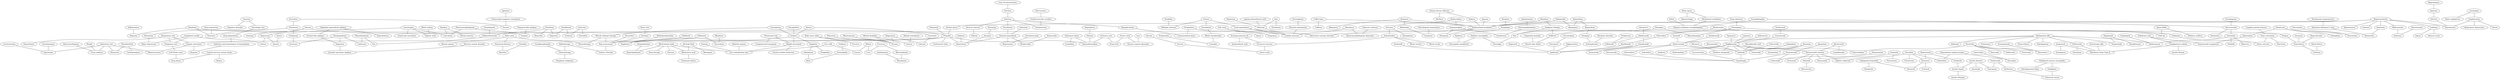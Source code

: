 strict graph layer1 {
	graph [name=layer1];
	node [label="\N"];
	81	[label=Inflammation,
		level=1,
		src_id=178993,
		weight=0.0007692596857181851];
	111	[label=Migraine,
		level=2,
		src_id=180996,
		weight=0.0004977216535274074];
	81 -- 111	[level=1,
		weight=138.79];
	15	[label=Investigation,
		level=2,
		src_id=179385,
		weight=0.0006633937481634607];
	106	[label="Physical examination",
		level=1,
		src_id=183464,
		weight=0.0007161707666657242];
	15 -- 106	[level=2,
		weight=55.49];
	43	[label=Morphine,
		level=2,
		src_id=286,
		weight=0.0006072009929645246];
	97	[label="Analgesic therapy",
		level=1,
		src_id=170274,
		weight=0.0008028809601891186];
	43 -- 97	[level=1,
		weight=138.79];
	144	[label="Endotracheal intubation",
		level=1,
		src_id=175952,
		weight=0.0010128806153906697];
	43 -- 144	[level=1,
		weight=231.54];
	245	[label=Glycine,
		level=2,
		src_id=137,
		weight=0.0004608638159609308];
	786	[label=Taurine,
		src_id=1860,
		weight=0.00020605746964187416];
	245 -- 786	[level=2,
		weight=107.88];
	783	[label=Lamivudine,
		level=2,
		src_id=695,
		weight=0.0004499483386807947];
	1127	[label=Stavudine,
		src_id=636,
		weight=0.000273955878933938];
	783 -- 1127	[level=2,
		weight=167.5];
	3230	[label="Evening primrose oil",
		src_id=9213,
		weight=0.0002313898472974006];
	109	[label="Acetylsalicylic acid",
		level=2,
		src_id=931,
		weight=0.0005543455074504117];
	3230 -- 109	[level=2,
		weight=115.64];
	4796	[label="Excessive exercise",
		src_id=176247,
		weight=0.00017008852659578086];
	3230 -- 4796	[level=2,
		weight=379.0];
	242	[label="Completed suicide",
		level=2,
		src_id=174010,
		weight=0.0004416000046459869];
	2457	[label="Pregnancy test",
		src_id=184020,
		weight=0.0003314161063469755];
	242 -- 2457	[level=1,
		weight=143.71];
	80	[label=Lithium,
		level=2,
		src_id=1316,
		weight=0.0005186561225252553];
	242 -- 80	[level=1,
		weight=132.45];
	304	[label="Major depression",
		level=2,
		src_id=180375,
		weight=0.00046653563113462017];
	242 -- 304	[level=1,
		weight=250.75];
	666	[label="Insulin Detemir",
		level=1,
		src_id=1281,
		weight=0.0007328184297236786];
	740	[label=Exenatide,
		level=2,
		src_id=1259,
		weight=0.0006624641365526804];
	666 -- 740	[level=2,
		weight=385.23];
	871	[label="Insulin Aspart",
		src_id=1280,
		weight=0.0003730864543005049];
	666 -- 871	[level=1,
		weight=500.5];
	591	[label=Tiotropium,
		level=1,
		src_id=1352,
		weight=0.0008634697952427359];
	666 -- 591	[level=1,
		weight=429.14];
	1680	[label=Fructose,
		src_id=3934,
		weight=0.00023420993569201398];
	508	[label=Metronidazole,
		src_id=902,
		weight=0.00042841408834438157];
	1680 -- 508	[level=2,
		weight=138.79];
	989	[label=Corn,
		src_id=8641,
		weight=0.0003139971286911414];
	1680 -- 989	[level=2,
		weight=180.07];
	220	[label="Folic Acid",
		src_id=150,
		weight=0.00035701437243077454];
	34	[label=Pregnancy,
		level=1,
		src_id=184014,
		weight=0.0007315656085678425];
	220 -- 34	[level=1,
		weight=152.04];
	279	[label="Lumbar puncture",
		level=1,
		src_id=180161,
		weight=0.0007393338383226371];
	220 -- 279	[level=1,
		weight=91.82];
	640	[label=Ivabradine,
		level=2,
		src_id=8028,
		weight=0.0006195518269108849];
	689	[label=Caspofungin,
		level=1,
		src_id=507,
		weight=0.0008793276447376148];
	640 -- 689	[level=2,
		weight=286.43];
	90	[label=Ketamine,
		level=2,
		src_id=1205,
		weight=0.000541669949715496];
	303	[label=Rifampicin,
		level=2,
		src_id=1030,
		weight=0.0004366163787532482];
	90 -- 303	[level=2,
		weight=100.9];
	90 -- 144	[level=2,
		weight=167.5];
	62	[label=Midazolam,
		level=2,
		src_id=669,
		weight=0.0005555412485452664];
	90 -- 62	[level=2,
		weight=96.14];
	68	[label=Nausea,
		level=1,
		src_id=181546,
		weight=0.0009960979336730263];
	160	[label=Propofol,
		level=1,
		src_id=804,
		weight=0.0008170600758948898];
	68 -- 160	[level=1,
		weight=200.8];
	41	[label=Vomiting,
		level=1,
		src_id=188709,
		weight=0.0009932254743648535];
	68 -- 41	[level=1,
		weight=132.62];
	92	[label=Dizziness,
		level=1,
		src_id=175317,
		weight=0.0008378243477145591];
	68 -- 92	[level=1,
		weight=132.97];
	182	[label=Thiopental,
		level=2,
		src_id=586,
		weight=0.00043492038333400754];
	182 -- 160	[level=2,
		weight=102.48];
	209	[label="Laboratory test",
		level=2,
		src_id=179654,
		weight=0.0005217621393613566];
	42	[label=Topiramate,
		level=2,
		src_id=264,
		weight=0.000565417588978987];
	209 -- 42	[level=2,
		weight=116.83];
	909	[label="Urine analysis",
		src_id=187884,
		weight=0.0003743630344061708];
	209 -- 909	[level=1,
		weight=334.0];
	44	[label="Blood pressure",
		level=1,
		src_id=172305,
		weight=0.0009486490153014943];
	209 -- 44	[level=1,
		weight=125.88];
	6	[label=Phenytoin,
		level=1,
		src_id=243,
		weight=0.0009228154423951928];
	209 -- 6	[level=1,
		weight=121.57];
	753	[label=Tocilizumab,
		level=2,
		src_id=5528,
		weight=0.0006154134167625618];
	587	[label=Lumiracoxib,
		level=1,
		src_id=1266,
		weight=0.000760448692830453];
	753 -- 587	[level=2,
		weight=318.86];
	428	[label="Darbepoetin alfa",
		level=1,
		src_id=12,
		weight=0.0010129274041265023];
	459	[label=Prasterone,
		level=2,
		src_id=1633,
		weight=0.0004559143523149565];
	428 -- 459	[level=2,
		weight=164.1];
	322	[label=Alemtuzumab,
		level=1,
		src_id=82,
		weight=0.0011133451830804997];
	428 -- 322	[level=1,
		weight=480.52];
	629	[label=Efalizumab,
		level=1,
		src_id=90,
		weight=0.0008119471057986142];
	428 -- 629	[level=1,
		weight=474.21];
	517	[label=Pimecrolimus,
		level=1,
		src_id=327,
		weight=0.0009915391499522041];
	428 -- 517	[level=1,
		weight=400.6];
	601	[label=Ximelagatran,
		level=2,
		src_id=4620,
		weight=0.0006574546048704421];
	428 -- 601	[level=2,
		weight=391.91];
	789	[label=Alefacept,
		level=2,
		src_id=87,
		weight=0.0005564106897322968];
	428 -- 789	[level=2,
		weight=389.5];
	608	[label=Telithromycin,
		level=1,
		src_id=962,
		weight=0.0008932092135476258];
	428 -- 608	[level=1,
		weight=474.21];
	859	[label=Teriparatide,
		level=2,
		src_id=5535,
		weight=0.00049316584108434];
	428 -- 859	[level=2,
		weight=316.47];
	33	[label=Headache,
		level=1,
		src_id=177790,
		weight=0.00077696988333892];
	33 -- 111	[level=1,
		weight=120.22];
	114	[label=Fatigue,
		level=2,
		src_id=176597,
		weight=0.0006791365627773052];
	33 -- 114	[level=2,
		weight=122.09];
	33 -- 92	[level=1,
		weight=207.69];
	89	[label="Drug tolerance",
		level=2,
		src_id=175408,
		weight=0.0004826281228745327];
	61	[label=Clonazepam,
		level=2,
		src_id=1052,
		weight=0.000556385863447892];
	89 -- 61	[level=2,
		weight=79.87];
	328	[label=Ritonavir,
		level=2,
		src_id=492,
		weight=0.00045943658932954054];
	571	[label="Tenofovir disoproxil",
		level=1,
		src_id=291,
		weight=0.0009357611255514337];
	328 -- 571	[level=2,
		weight=300.7];
	1907	[label=Oestrone,
		src_id=182187,
		weight=0.0002046776295663519];
	460	[label=Estradiol,
		level=2,
		src_id=769,
		weight=0.0004622404590027684];
	1907 -- 460	[level=2,
		weight=119.78];
	1480	[label=Triclosan,
		src_id=7593,
		weight=0.00023963090976026716];
	1907 -- 1480	[level=2,
		weight=120.35];
	665	[label="Central nervous system lesion",
		src_id=173311,
		weight=0.00020536683086394902];
	178	[label=Biopsy,
		level=2,
		src_id=171540,
		weight=0.0004391464647934351];
	665 -- 178	[level=2,
		weight=96.14];
	548	[label="Drug abuse",
		level=2,
		src_id=175347,
		weight=0.00046292407105903217];
	665 -- 548	[level=2,
		weight=100.9];
	462	[label="Respiratory rate",
		level=2,
		src_id=185143,
		weight=0.00048193022887532694];
	462 -- 2457	[level=1,
		weight=154.69];
	297	[label=Paraesthesia,
		level=2,
		src_id=182787,
		weight=0.00046813965381536563];
	462 -- 297	[level=2,
		weight=100.9];
	417	[label="Oxygen saturation",
		level=2,
		src_id=182603,
		weight=0.0006988962305931469];
	462 -- 417	[level=1,
		weight=198.16];
	685	[label=Ixabepilone,
		level=1,
		src_id=4567,
		weight=0.0007320676644013988];
	594	[label=Cetuximab,
		level=1,
		src_id=2,
		weight=0.0009217109554026744];
	685 -- 594	[level=1,
		weight=429.14];
	453	[label="Human Serum Albumin",
		src_id=61,
		weight=0.0002638587625933606];
	234	[label=Dialysis,
		src_id=175180,
		weight=0.0003198794419322458];
	453 -- 234	[level=2,
		weight=123.57];
	171	[label=Warfarin,
		level=2,
		src_id=668,
		weight=0.0004839760982482839];
	453 -- 171	[level=2,
		weight=143.48];
	107	[label=Hypersensitivity,
		level=1,
		src_id=178510,
		weight=0.0009967204508806158];
	204	[label=Lethargy,
		level=2,
		src_id=179887,
		weight=0.0005244063670657153];
	107 -- 204	[level=2,
		weight=143.71];
	225	[label=Anaemia,
		level=2,
		src_id=170190,
		weight=0.0005127355462544999];
	107 -- 225	[level=2,
		weight=100.9];
	140	[label=Dementia,
		level=2,
		src_id=174971,
		weight=0.0006017855023373561];
	107 -- 140	[level=2,
		weight=143.71];
	635	[label="Alcohol abuse",
		src_id=169954,
		weight=0.00029037030871630114];
	107 -- 635	[level=1,
		weight=182.64];
	194	[label=Hallucination,
		src_id=177734,
		weight=0.00043250157107098896];
	107 -- 194	[level=2,
		weight=167.5];
	46	[label=Hypertension,
		level=2,
		src_id=178519,
		weight=0.0006130329413189458];
	107 -- 46	[level=2,
		weight=167.5];
	107 -- 144	[level=1,
		weight=177.29];
	104	[label=Hypotension,
		level=1,
		src_id=178653,
		weight=0.0009218299186665735];
	107 -- 104	[level=1,
		weight=223.0];
	1608	[label="Peripheral sensory neuropathy",
		src_id=183206,
		weight=0.0002284452176655513];
	1943	[label=Oxaliplatin,
		src_id=513,
		weight=0.00022624476731949428];
	1608 -- 1943	[level=2,
		weight=193.79];
	159	[label="Developmental delay",
		level=2,
		src_id=175069,
		weight=0.0004699891525055154];
	1608 -- 159	[level=2,
		weight=91.82];
	288	[label=Amphetamine,
		level=2,
		src_id=173,
		weight=0.0004581386490473747];
	690	[label=Dextroamphetamine,
		src_id=1510,
		weight=0.00032980397010868423];
	288 -- 690	[level=2,
		weight=813.44];
	507	[label=Rosuvastatin,
		level=1,
		src_id=1082,
		weight=0.0007777704093352201];
	343	[label=Gefitinib,
		level=1,
		src_id=308,
		weight=0.0011314963743790413];
	507 -- 343	[level=1,
		weight=408.0];
	2386	[label=Phenethylamine,
		src_id=4077,
		weight=0.00012358378062606878];
	3061	[label=Cathinone,
		src_id=1494,
		weight=0.0001212008420984027];
	2386 -- 3061	[level=2,
		weight=215.07];
	1933	[label=Pea,
		src_id=8621,
		weight=0.00013229347194546273];
	2386 -- 1933	[level=2,
		weight=174.74];
	13	[label=Lamotrigine,
		level=1,
		src_id=542,
		weight=0.0007095421251739463];
	18	[label=Depression,
		level=1,
		src_id=175023,
		weight=0.0007207416873454991];
	13 -- 18	[level=1,
		weight=142.24];
	24	[label="Grand mal convulsion",
		level=2,
		src_id=177516,
		weight=0.0005931139231688464];
	13 -- 24	[level=2,
		weight=75.61];
	7	[label="Valproic Acid",
		level=1,
		src_id=304,
		weight=0.0007739591523247016];
	13 -- 7	[level=1,
		weight=172.8];
	1	[label=Convulsion,
		level=1,
		src_id=174366,
		weight=0.00211179083454676];
	13 -- 1	[level=1,
		weight=101.67];
	116	[label="Complex partial seizures",
		level=2,
		src_id=174011,
		weight=0.00048758865940039714];
	167	[label="Tonic convulsion",
		level=2,
		src_id=187142,
		weight=0.000467747021261856];
	116 -- 167	[level=2,
		weight=112.0];
	3	[label=Diazepam,
		level=1,
		src_id=815,
		weight=0.0012517380471426484];
	14	[label=Pain,
		level=1,
		src_id=182630,
		weight=0.0010222469427316261];
	3 -- 14	[level=1,
		weight=152.36];
	37	[label=Benzodiazepine,
		level=2,
		src_id=10185,
		weight=0.0007014856749394889];
	3 -- 37	[level=1,
		weight=140.1];
	197	[label="Amino acids",
		level=2,
		src_id=8309,
		weight=0.00047212821584172307];
	786 -- 197	[level=2,
		weight=107.72];
	254	[label="Adverse event",
		level=2,
		src_id=169885,
		weight=0.0005310497905887271];
	204 -- 254	[level=2,
		weight=112.0];
	198	[label=Sepsis,
		level=2,
		src_id=185748,
		weight=0.0005066467914801449];
	204 -- 198	[level=2,
		weight=100.9];
	985	[label="Full blood count",
		src_id=176934,
		weight=0.00035397171026120485];
	2457 -- 985	[level=2,
		weight=154.69];
	364	[label=Atazanavir,
		level=1,
		src_id=1056,
		weight=0.0008467201524450459];
	385	[label=Adalimumab,
		level=1,
		src_id=50,
		weight=0.0008961570859649793];
	364 -- 385	[level=1,
		weight=375.63];
	64	[label="Loss of consciousness",
		level=2,
		src_id=180127,
		weight=0.000526385005275503];
	2727	[label=Volvulus,
		src_id=188707,
		weight=0.00015229133519954402];
	64 -- 2727	[level=2,
		weight=100.9];
	1105	[label=Hydrocodone,
		src_id=942,
		weight=0.00029899155468833305];
	223	[label=Nicotine,
		src_id=175,
		weight=0.0003771815512427376];
	1105 -- 223	[level=2,
		weight=111.31];
	65	[label=Acetaminophen,
		level=1,
		src_id=307,
		weight=0.0008974722409844956];
	1105 -- 65	[level=2,
		weight=328.51];
	152	[label=Barbiturates,
		level=2,
		src_id=171262,
		weight=0.0004715154954309534];
	2200	[label=Stillbirth,
		src_id=186413,
		weight=0.00030533711080161493];
	152 -- 2200	[level=2,
		weight=265.44];
	1563	[label="Cleft lip",
		src_id=173778,
		weight=0.0002944628229632215];
	152 -- 1563	[level=2,
		weight=158.74];
	97 -- 14	[level=1,
		weight=213.25];
	97 -- 2200	[level=2,
		weight=146.69];
	447	[label=Zinc,
		level=2,
		src_id=1526,
		weight=0.0005178390517036677];
	228	[label=Pyridoxine,
		level=2,
		src_id=156,
		weight=0.00047449958277443637];
	447 -- 228	[level=2,
		weight=300.7];
	1161	[label=Selenium,
		level=2,
		src_id=9080,
		weight=0.0004332142134586792];
	447 -- 1161	[level=2,
		weight=220.96];
	489	[label=Clopidogrel,
		level=2,
		src_id=744,
		weight=0.0004825308726021377];
	489 -- 608	[level=2,
		weight=143.71];
	69	[label=Somnolence,
		level=2,
		src_id=186129,
		weight=0.0006961227649479011];
	114 -- 69	[level=2,
		weight=185.03];
	137	[label=Amnesia,
		level=2,
		src_id=170136,
		weight=0.0005425618601027466];
	291	[label="Toxicologic test",
		src_id=187231,
		weight=0.0004185311511344459];
	137 -- 291	[level=2,
		weight=112.0];
	120	[label="Cognitive disorder",
		level=2,
		src_id=173888,
		weight=0.000569301324979036];
	137 -- 120	[level=2,
		weight=112.0];
	597	[label=Nesiritide,
		level=1,
		src_id=4621,
		weight=0.0009444605474357639];
	641	[label=Parecoxib,
		level=2,
		src_id=7436,
		weight=0.0007061879347498239];
	597 -- 641	[level=2,
		weight=375.63];
	562	[label=Valdecoxib,
		level=1,
		src_id=567,
		weight=0.0007406173292239725];
	597 -- 562	[level=1,
		weight=364.27];
	469	[label=Etoricoxib,
		level=2,
		src_id=1559,
		weight=0.000708208444700907];
	597 -- 469	[level=2,
		weight=320.68];
	1591	[label="Bryostatin 1",
		src_id=9422,
		weight=0.00017729026179397878];
	597 -- 1591	[level=2,
		weight=308.38];
	546	[label=Emtricitabine,
		level=1,
		src_id=865,
		weight=0.0009347967727906894];
	597 -- 546	[level=1,
		weight=500.5];
	985 -- 548	[level=2,
		weight=154.69];
	519	[label=Bortezomib,
		level=1,
		src_id=179,
		weight=0.0008516174589830954];
	741	[label=Lenalidomide,
		level=1,
		src_id=469,
		weight=0.0007277812643897818];
	519 -- 741	[level=1,
		weight=334.0];
	760	[label="Ibritumomab tiuxetan",
		level=2,
		src_id=75,
		weight=0.0006142940177688593];
	519 -- 760	[level=1,
		weight=471.12];
	18 -- 80	[level=1,
		weight=117.32];
	25	[label=Anxiety,
		level=1,
		src_id=170661,
		weight=0.0007563978864552505];
	18 -- 25	[level=1,
		weight=348.75];
	606	[label="Mycophenolic acid",
		level=2,
		src_id=1010,
		weight=0.0005090547884202342];
	606 -- 343	[level=2,
		weight=188.31];
	49	[label=Hippocampus,
		level=2,
		src_id=240385,
		weight=0.0005050696436241525];
	11	[label=Injection,
		level=1,
		src_id=179084,
		weight=0.00084967634771643];
	49 -- 11	[level=2,
		weight=91.4];
	87	[label=Lorazepam,
		level=2,
		src_id=177,
		weight=0.0005776240151135434];
	940	[label=Fosphenytoin,
		src_id=1284,
		weight=0.00025265105034352097];
	87 -- 940	[level=2,
		weight=120.88];
	30	[label="Status epilepticus",
		level=2,
		src_id=186374,
		weight=0.0006897145014284525];
	87 -- 30	[level=2,
		weight=119.53];
	271	[label=Imatinib,
		level=1,
		src_id=606,
		weight=0.0008930823862417737];
	271 -- 322	[level=1,
		weight=460.0];
	1046	[label=Tolterodine,
		level=2,
		src_id=1021,
		weight=0.0004405764178397217];
	61 -- 1046	[level=1,
		weight=143.71];
	190	[label=Clobazam,
		src_id=339,
		weight=0.0003773749055737812];
	61 -- 190	[level=2,
		weight=200.8];
	61 -- 37	[level=1,
		weight=162.13];
	437	[label="Ultrasound scan",
		src_id=187624,
		weight=0.0003764171615020075];
	101	[label="Computerised tomogram",
		level=2,
		src_id=174039,
		weight=0.0004894702406120569];
	437 -- 101	[level=2,
		weight=100.9];
	180	[label="Weight decreased",
		level=2,
		src_id=188823,
		weight=0.0004705693678848499];
	437 -- 180	[level=2,
		weight=100.9];
	71	[label="Brain injury",
		level=2,
		src_id=172600,
		weight=0.0006137366899907612];
	237	[label="Mechanical ventilation",
		level=2,
		src_id=180615,
		weight=0.000436290193978066];
	71 -- 237	[level=1,
		weight=125.88];
	47	[label=Haemorrhage,
		level=1,
		src_id=177684,
		weight=0.000767368097958346];
	71 -- 47	[level=1,
		weight=158.74];
	230	[label=Sertraline,
		src_id=1088,
		weight=0.00038016014687186026];
	98	[label=Fluoxetine,
		level=2,
		src_id=461,
		weight=0.000701778009662595];
	230 -- 98	[level=1,
		weight=134.2];
	397	[label=Tension,
		src_id=186772,
		weight=0.00031651681267921025];
	230 -- 397	[level=1,
		weight=100.9];
	235	[label=Paroxetine,
		src_id=701,
		weight=0.0003952438308531649];
	98 -- 235	[level=1,
		weight=231.54];
	272	[label=Citalopram,
		src_id=206,
		weight=0.0003965462598691555];
	98 -- 272	[level=2,
		weight=334.0];
	3394	[label="Pelvic pain",
		src_id=182999,
		weight=0.0002043173268365209];
	381	[label="Emotional distress",
		src_id=175782,
		weight=0.0003864995273535697];
	3394 -- 381	[level=2,
		weight=167.5];
	103	[label="Muscle spasms",
		level=2,
		src_id=181270,
		weight=0.0006222430912176509];
	3394 -- 103	[level=2,
		weight=134.2];
	609	[label=Physiotherapy,
		level=2,
		src_id=183472,
		weight=0.0004433233961667091];
	3394 -- 609	[level=2,
		weight=200.8];
	9	[label=Electroencephalogram,
		level=1,
		src_id=175720,
		weight=0.0007865135875333406];
	10	[label=Surgery,
		level=1,
		src_id=186589,
		weight=0.0008322721648341127];
	9 -- 10	[level=1,
		weight=129.61];
	9 -- 1	[level=1,
		weight=186.53];
	1975	[label=Visilizumab,
		src_id=9717,
		weight=0.00012470786122461];
	2484	[label=Amifostine,
		src_id=1127,
		weight=0.00018027681348023553];
	1975 -- 2484	[level=2,
		weight=100.9];
	1975 -- 591	[level=2,
		weight=182.64];
	474	[label="Hypoxic-ischaemic encephalopathy",
		src_id=178679,
		weight=0.0003528820967427824];
	237 -- 474	[level=1,
		weight=100.9];
	16	[label=Phenobarbital,
		level=1,
		src_id=1158,
		weight=0.0007926003118923781];
	4	[label=Carbamazepine,
		level=1,
		src_id=551,
		weight=0.0011025903729030447];
	16 -- 4	[level=1,
		weight=122.22];
	16 -- 6	[level=1,
		weight=158.11];
	551	[label=Memantine,
		src_id=1028,
		weight=0.0002742208504280648];
	140 -- 551	[level=2,
		weight=106.16];
	179	[label=Diclofenac,
		src_id=573,
		weight=0.00038260557635793566];
	132	[label=Ibuprofen,
		level=2,
		src_id=1035,
		weight=0.000500148875798585];
	179 -- 132	[level=2,
		weight=239.32];
	482	[label=Sulfamethoxazole,
		src_id=1001,
		weight=0.0004279547550201465];
	179 -- 482	[level=2,
		weight=195.87];
	314	[label=Naproxen,
		src_id=774,
		weight=0.0003783479536875265];
	179 -- 314	[level=2,
		weight=178.0];
	29	[label=Agitation,
		level=1,
		src_id=169902,
		weight=0.0007453077401135728];
	896	[label="Transcranial magnetic stimulation",
		src_id=187294,
		weight=0.00024897506411926477];
	29 -- 896	[level=1,
		weight=267.4];
	112	[label=Hypotonia,
		level=2,
		src_id=178665,
		weight=0.00068888084828541];
	112 -- 1161	[level=2,
		weight=200.8];
	173	[label=Epinephrine,
		level=2,
		src_id=654,
		weight=0.0004734993528314376];
	223 -- 173	[level=2,
		weight=99.61];
	187	[label=Acetylcholine,
		src_id=2951,
		weight=0.0004215761520479252];
	223 -- 187	[level=2,
		weight=187.14];
	102	[label="gamma-Aminobutyric acid",
		level=2,
		src_id=2399,
		weight=0.0006787002426090986];
	102 -- 1161	[level=2,
		weight=167.5];
	961	[label="Zoledronic acid",
		level=2,
		src_id=388,
		weight=0.0004642584839397254];
	983	[label="Gemtuzumab ozogamicin",
		src_id=55,
		weight=0.0004152097797759876];
	961 -- 983	[level=2,
		weight=364.27];
	620	[label="Fondaparinux sodium",
		level=1,
		src_id=556,
		weight=0.0008957037924887894];
	961 -- 620	[level=2,
		weight=385.23];
	19	[label=Weight,
		level=1,
		src_id=188818,
		weight=0.0007626919060479001];
	19 -- 909	[level=1,
		weight=122.09];
	533	[label=Enfuvirtide,
		level=1,
		src_id=102,
		weight=0.000991389289108246];
	533 -- 343	[level=1,
		weight=526.79];
	256	[label=Iron,
		level=2,
		src_id=1525,
		weight=0.00045339258004617456];
	285	[label="Ferrous asparto glycinate",
		src_id=9108,
		weight=0.0004171083997695275];
	256 -- 285	[level=2,
		weight=813.32];
	133	[label=Diarrhoea,
		level=2,
		src_id=175200,
		weight=0.0005564214797519416];
	167 -- 133	[level=2,
		weight=100.9];
	815	[label="Atonic seizures",
		src_id=171063,
		weight=0.0003334466931325102];
	167 -- 815	[level=2,
		weight=166.76];
	235 -- 304	[level=1,
		weight=191.29];
	427	[label=Constipation,
		level=2,
		src_id=174340,
		weight=0.0005014284555463587];
	409	[label="Muscle relaxant therapy",
		level=2,
		src_id=181266,
		weight=0.00044122522325660104];
	427 -- 409	[level=1,
		weight=182.64];
	305	[label=Acidosis,
		level=2,
		src_id=169637,
		weight=0.0004996145206638148];
	427 -- 305	[level=1,
		weight=200.8];
	938	[label=Alicaforsen,
		src_id=5493,
		weight=0.0003877021185566606];
	1007	[label=Carboplatin,
		level=2,
		src_id=944,
		weight=0.00044042809355153927];
	938 -- 1007	[level=2,
		weight=200.8];
	960	[label=Almotriptan,
		src_id=904,
		weight=0.000420255853051186];
	938 -- 960	[level=2,
		weight=300.7];
	1071	[label=Pravastatin,
		src_id=166,
		weight=0.0003518216470347438];
	938 -- 1071	[level=2,
		weight=112.0];
	1593	[label=Imiquimod,
		src_id=710,
		weight=0.00019085908576135555];
	834	[label=Enoxaparin,
		level=2,
		src_id=1209,
		weight=0.0004432546353765544];
	1593 -- 834	[level=2,
		weight=154.69];
	553	[label="Botulinum Toxin Type B",
		level=1,
		src_id=41,
		weight=0.0009014581881778];
	1593 -- 553	[level=2,
		weight=200.8];
	8	[label="Blood sodium",
		level=1,
		src_id=172362,
		weight=0.0008013732933421005];
	8 -- 7	[level=1,
		weight=155.81];
	481	[label=Ziprasidone,
		src_id=237,
		weight=0.0002710301033855603];
	172	[label=Olanzapine,
		level=2,
		src_id=324,
		weight=0.0005166590520539355];
	481 -- 172	[level=2,
		weight=144.33];
	239	[label=Risperidone,
		src_id=720,
		weight=0.0003576553042142199];
	481 -- 239	[level=2,
		weight=134.69];
	424	[label=Discomfort,
		level=2,
		src_id=175264,
		weight=0.0005578922595296999];
	1506	[label="Pain assessment",
		src_id=182631,
		weight=0.0003850115046503282];
	424 -- 1506	[level=2,
		weight=215.07];
	1962	[label=Basiliximab,
		src_id=72,
		weight=0.00017306190474425666];
	1046 -- 1962	[level=1,
		weight=167.5];
	1229	[label=Pegaptanib,
		src_id=4617,
		weight=0.00026913066621054357];
	686	[label=Rosiglitazone,
		level=2,
		src_id=401,
		weight=0.0004559092910745268];
	1229 -- 686	[level=2,
		weight=143.71];
	1229 -- 859	[level=2,
		weight=273.45];
	32	[label=Infusion,
		level=1,
		src_id=179021,
		weight=0.00076665201775738];
	11 -- 32	[level=1,
		weight=96.14];
	908	[label=Aprepitant,
		level=2,
		src_id=659,
		weight=0.0005621062053551414];
	967	[label=Tositumomab,
		level=2,
		src_id=77,
		weight=0.0004583440221314259];
	908 -- 967	[level=2,
		weight=334.0];
	100	[label=Encephalitis,
		level=2,
		src_id=175799,
		weight=0.0005208085340842945];
	100 -- 305	[level=2,
		weight=100.9];
	853	[label=Gemfibrozil,
		src_id=1225,
		weight=0.0002795465596955766];
	853 -- 1480	[level=2,
		weight=126.8];
	853 -- 314	[level=2,
		weight=178.11];
	868	[label=Clevudine,
		level=2,
		src_id=5745,
		weight=0.0004684863162820275];
	628	[label=Clofarabine,
		level=2,
		src_id=618,
		weight=0.0006401313800140873];
	868 -- 628	[level=2,
		weight=500.5];
	766	[label=Fulvestrant,
		level=2,
		src_id=933,
		weight=0.0005737250484047371];
	868 -- 766	[level=2,
		weight=357.79];
	671	[label=Entecavir,
		level=1,
		src_id=431,
		weight=0.0009264551635301999];
	868 -- 671	[level=1,
		weight=545.91];
	696	[label="Adefovir Dipivoxil",
		level=1,
		src_id=704,
		weight=0.000734801345815369];
	868 -- 696	[level=1,
		weight=600.4];
	894	[label=Levocetirizine,
		level=2,
		src_id=5533,
		weight=0.0004882845635096194];
	894 -- 689	[level=2,
		weight=334.0];
	767	[label="Drotrecogin alfa",
		level=1,
		src_id=54,
		weight=0.0007666220608670227];
	767 -- 553	[level=1,
		weight=500.5];
	40	[label=Sedation,
		level=1,
		src_id=185679,
		weight=0.0008921182638408491];
	39	[label=Anaesthesia,
		level=1,
		src_id=170206,
		weight=0.0010249555278411748];
	40 -- 39	[level=1,
		weight=234.81];
	177	[label="Neurological examination",
		level=2,
		src_id=181742,
		weight=0.0005865773717230795];
	907	[label=Caregiver,
		src_id=173161,
		weight=0.00028477721456958703];
	177 -- 907	[level=2,
		weight=91.82];
	113	[label=Haloperidol,
		level=2,
		src_id=491,
		weight=0.0005184835935134671];
	113 -- 172	[level=2,
		weight=134.2];
	113 -- 144	[level=2,
		weight=143.71];
	531	[label=Voriconazole,
		level=2,
		src_id=569,
		weight=0.000469929618833771];
	531 -- 689	[level=2,
		weight=200.8];
	45	[label=Encephalopathy,
		level=1,
		src_id=175833,
		weight=0.0008112270086955067];
	377	[label=Bevacizumab,
		level=1,
		src_id=105,
		weight=0.0008618132379693541];
	45 -- 377	[level=1,
		weight=129.9];
	45 -- 474	[level=1,
		weight=167.5];
	190 -- 815	[level=2,
		weight=143.71];
	110	[label=Propranolol,
		level=2,
		src_id=558,
		weight=0.0004582509152557441];
	207	[label=Cannabis,
		src_id=240914,
		weight=0.00042739963934539186];
	110 -- 207	[level=2,
		weight=77.85];
	793	[label="Blood ketone body",
		level=1,
		src_id=172233,
		weight=0.0008226966849958868];
	57	[label=Glucose,
		level=1,
		src_id=8280,
		weight=0.0007623263842260009];
	793 -- 57	[level=1,
		weight=105.47];
	265	[label="Blood lactic acid",
		level=2,
		src_id=172243,
		weight=0.000553327360435848];
	793 -- 265	[level=2,
		weight=118.53];
	3686	[label="Low carbohydrate diet",
		src_id=180136,
		weight=0.0002592517941036785];
	793 -- 3686	[level=1,
		weight=282.77];
	94	[label="Drug therapy",
		level=2,
		src_id=175405,
		weight=0.0006109787377737952];
	793 -- 94	[level=2,
		weight=116.27];
	843	[label=Hyperlipidaemia,
		src_id=178479,
		weight=0.0002831866658127375];
	793 -- 843	[level=2,
		weight=91.82];
	371	[label="Respiratory depression",
		level=2,
		src_id=185127,
		weight=0.0004853357440215457];
	940 -- 371	[level=2,
		weight=134.2];
	59	[label=Ataxia,
		level=2,
		src_id=171054,
		weight=0.0005006673049431816];
	940 -- 59	[level=2,
		weight=100.9];
	940 -- 104	[level=2,
		weight=188.31];
	63	[label="Congenital anomaly",
		level=2,
		src_id=174082,
		weight=0.000565436891937667];
	1001	[label="Neural tube defect",
		src_id=181701,
		weight=0.00036183066490278766];
	63 -- 1001	[level=2,
		weight=100.9];
	17	[label=Prophylaxis,
		level=1,
		src_id=184239,
		weight=0.0007225134731617209];
	252	[label="Craniocerebral injury",
		level=2,
		src_id=174523,
		weight=0.0004549600206607043];
	17 -- 252	[level=1,
		weight=124.16];
	21	[label=Injury,
		level=1,
		src_id=179153,
		weight=0.0008522379921686377];
	17 -- 21	[level=1,
		weight=110.89];
	981	[label="Diabetic neuropathy",
		src_id=175170,
		weight=0.0002758970111252666];
	168	[label=Neuralgia,
		level=2,
		src_id=181702,
		weight=0.0004700564128865519];
	981 -- 168	[level=2,
		weight=152.36];
	166	[label="Neuropathy peripheral",
		level=2,
		src_id=181766,
		weight=0.00058544528954978];
	981 -- 166	[level=2,
		weight=125.88];
	135	[label=Dependence,
		level=2,
		src_id=175013,
		weight=0.0005020249183295439];
	27	[label=Ethanol,
		level=1,
		src_id=884,
		weight=0.0007508145836391815];
	135 -- 27	[level=2,
		weight=162.82];
	316	[label="Tuberous sclerosis",
		level=2,
		src_id=187499,
		weight=0.0005329725802044662];
	411	[label="Electroencephalogram abnormal",
		src_id=175721,
		weight=0.0002551050299987034];
	316 -- 411	[level=2,
		weight=112.0];
	530	[label="Idiopathic generalised epilepsy",
		src_id=178702,
		weight=0.0002869857757675437];
	247	[label=Hyperhidrosis,
		level=2,
		src_id=178464,
		weight=0.00046786463881537545];
	530 -- 247	[level=2,
		weight=72.36];
	658	[label="Frontal lobe epilepsy",
		src_id=176916,
		weight=0.0002077154086701541];
	530 -- 658	[level=2,
		weight=118.53];
	826	[label=Posaconazole,
		level=2,
		src_id=1246,
		weight=0.0006096021200916385];
	890	[label=Ciclesonide,
		src_id=1353,
		weight=0.00042860710973902045];
	826 -- 890	[level=2,
		weight=286.43];
	75	[label=Serotonin,
		level=2,
		src_id=7810,
		weight=0.000568325721110334];
	272 -- 75	[level=2,
		weight=200.8];
	560	[label=Pegfilgrastim,
		level=1,
		src_id=19,
		weight=0.0010096155476091318];
	587 -- 560	[level=1,
		weight=381.57];
	488	[label="Coffee bean",
		src_id=8595,
		weight=0.00030597307194006184];
	82	[label=Caffeine,
		level=2,
		src_id=192,
		weight=0.00046824265608802165];
	488 -- 82	[level=2,
		weight=119.6];
	488 -- 144	[level=2,
		weight=100.9];
	824	[label="Omacetaxine mepesuccinate",
		level=2,
		src_id=4587,
		weight=0.00047214871354387414];
	824 -- 628	[level=2,
		weight=364.27];
	824 -- 1127	[level=2,
		weight=200.8];
	214	[label=Escitalopram,
		level=2,
		src_id=1159,
		weight=0.0005025879167736263];
	214 -- 377	[level=2,
		weight=131.82];
	409 -- 1506	[level=1,
		weight=182.64];
	409 -- 609	[level=2,
		weight=182.64];
	131	[label="Nervous system disorder",
		level=2,
		src_id=181695,
		weight=0.00047649617083992193];
	694	[label="Juvenile myoclonic epilepsy",
		src_id=179537,
		weight=0.0002060705532193075];
	131 -- 694	[level=2,
		weight=72.36];
	14 -- 168	[level=2,
		weight=197.45];
	869	[label=Deferasirox,
		level=2,
		src_id=1541,
		weight=0.0005189054870922484];
	869 -- 560	[level=2,
		weight=375.63];
	143	[label=Insomnia,
		level=2,
		src_id=179162,
		weight=0.0005135853216101772];
	143 -- 69	[level=2,
		weight=219.53];
	244	[label="Mental disability",
		src_id=180779,
		weight=0.00032199796646360926];
	36	[label=Pyrexia,
		level=1,
		src_id=184658,
		weight=0.0012168597746504836];
	244 -- 36	[level=2,
		weight=167.5];
	249	[label=Autism,
		src_id=171128,
		weight=0.0003764173734919693];
	244 -- 249	[level=2,
		weight=97.3];
	78	[label=Blindness,
		level=2,
		src_id=171894,
		weight=0.0006265391683421856];
	2735	[label=Excoriation,
		src_id=176257,
		weight=0.00019101584280150976];
	78 -- 2735	[level=2,
		weight=98.86];
	1498	[label="Spina bifida",
		src_id=186194,
		weight=0.00028060164833181104];
	58	[label="Diabetes mellitus",
		level=2,
		src_id=175126,
		weight=0.0006289950846548927];
	1498 -- 58	[level=2,
		weight=84.25];
	1498 -- 1563	[level=2,
		weight=169.15];
	96	[label=Myoclonus,
		level=2,
		src_id=181386,
		weight=0.0004955733722825674];
	96 -- 411	[level=2,
		weight=100.9];
	96 -- 279	[level=2,
		weight=143.71];
	50	[label=Oxcarbazepine,
		level=2,
		src_id=762,
		weight=0.0005541786190257164];
	50 -- 42	[level=2,
		weight=161.87];
	77	[label="Heart rate",
		level=1,
		src_id=177799,
		weight=0.0007572151782260456];
	121	[label=Fentanyl,
		level=2,
		src_id=799,
		weight=0.0006651732970651403];
	77 -- 121	[level=1,
		weight=106.16];
	382	[label=Natalizumab,
		level=2,
		src_id=101,
		weight=0.0006462096844952086];
	382 -- 322	[level=2,
		weight=244.0];
	88	[label=Hospitalisation,
		level=2,
		src_id=178311,
		weight=0.0006161465792808348];
	88 -- 843	[level=2,
		weight=84.25];
	38	[label=Infection,
		level=1,
		src_id=178954,
		weight=0.0011114771911690483];
	2727 -- 38	[level=2,
		weight=200.8];
	105	[label=Oedema,
		level=2,
		src_id=182059,
		weight=0.0004452829134839256];
	444	[label=Eosinophilia,
		src_id=176033,
		weight=0.0004073658071403837];
	105 -- 444	[level=2,
		weight=112.0];
	400	[label=Omalizumab,
		level=1,
		src_id=42,
		weight=0.0010370674450034133];
	385 -- 400	[level=1,
		weight=440.56];
	1799	[label=Infliximab,
		src_id=63,
		weight=0.0002671414446823441];
	385 -- 1799	[level=2,
		weight=134.2];
	501	[label="Adverse reaction",
		src_id=169887,
		weight=0.00037778679598505024];
	38 -- 501	[level=2,
		weight=118.53];
	880	[label=Extubation,
		src_id=176387,
		weight=0.0003755054909305661];
	38 -- 880	[level=1,
		weight=177.29];
	146	[label=Hypoglycaemia,
		level=2,
		src_id=178590,
		weight=0.00047725257561421726];
	38 -- 146	[level=1,
		weight=118.53];
	1287	[label=Tracheostomy,
		src_id=187282,
		weight=0.00025747938776624063];
	38 -- 1287	[level=1,
		weight=125.88];
	139	[label=Paralysis,
		level=2,
		src_id=182799,
		weight=0.0004342490738542735];
	1865	[label=Paraplegia,
		src_id=182836,
		weight=0.00020479801273065403];
	139 -- 1865	[level=2,
		weight=79.05];
	373	[label=Bosentan,
		level=1,
		src_id=546,
		weight=0.0009643685767219644];
	373 -- 343	[level=1,
		weight=480.52];
	661	[label=Eszopiclone,
		level=2,
		src_id=391,
		weight=0.0004990376783914238];
	373 -- 661	[level=2,
		weight=226.58];
	421	[label=Radiotherapy,
		src_id=184752,
		weight=0.00032902367665876495];
	162	[label=Chemotherapy,
		level=2,
		src_id=173517,
		weight=0.0005869239687718568];
	421 -- 162	[level=1,
		weight=297.33];
	53	[label="Sodium Chloride",
		level=1,
		src_id=8096,
		weight=0.0008494465568845872];
	421 -- 53	[level=1,
		weight=154.69];
	51	[label=Poisoning,
		level=2,
		src_id=183742,
		weight=0.00048091241626656];
	119	[label=Atropine,
		level=2,
		src_id=559,
		weight=0.00046939420940816164];
	51 -- 119	[level=2,
		weight=72.46];
	1100	[label=Dexmedetomidine,
		src_id=620,
		weight=0.0003286950542563441];
	27 -- 1100	[level=1,
		weight=118.53];
	22	[label=Stress,
		level=1,
		src_id=186464,
		weight=0.000736965614707065];
	22 -- 25	[level=1,
		weight=64.96];
	74	[label="Mental retardation",
		level=2,
		src_id=180783,
		weight=0.0005532586846051613];
	74 -- 249	[level=2,
		weight=115.36];
	769	[label=Sunitinib,
		level=2,
		src_id=1251,
		weight=0.0006687923407330301];
	1086	[label=Denosumab,
		src_id=5719,
		weight=0.0003207043248779182];
	769 -- 1086	[level=1,
		weight=385.23];
	775	[label=Pitavastatin,
		level=1,
		src_id=7821,
		weight=0.0007221392979997045];
	769 -- 775	[level=1,
		weight=375.63];
	497	[label=Dutasteride,
		level=1,
		src_id=1110,
		weight=0.0010300789134302269];
	400 -- 497	[level=1,
		weight=500.5];
	558	[label=Tipifarnib,
		level=1,
		src_id=4671,
		weight=0.0009152018166876008];
	400 -- 558	[level=1,
		weight=445.0];
	5	[label=Nervousness,
		level=1,
		src_id=181699,
		weight=0.001063418332594722];
	54	[label="Cerebrovascular accident",
		level=1,
		src_id=173414,
		weight=0.0008996750643322995];
	5 -- 54	[level=1,
		weight=100.9];
	121 -- 1506	[level=1,
		weight=250.75];
	491	[label=Azathioprine,
		level=2,
		src_id=979,
		weight=0.0004447371998732096];
	4244	[label=Mesalazine,
		src_id=235,
		weight=0.00014213910706929058];
	491 -- 4244	[level=2,
		weight=116.27];
	635 -- 160	[level=1,
		weight=167.5];
	3207	[label="Cow milk",
		src_id=8613,
		weight=0.0002325610211859257];
	2288	[label=Casein,
		src_id=8589,
		weight=0.0002330866386474093];
	3207 -- 2288	[level=2,
		weight=334.0];
	3207 -- 3686	[level=2,
		weight=267.4];
	118	[label=Electrocardiogram,
		level=2,
		src_id=175655,
		weight=0.0005604947905638286];
	118 -- 909	[level=2,
		weight=110.27];
	2	[label=Epilepsy,
		level=1,
		src_id=176107,
		weight=0.001528686244170398];
	31	[label="Partial seizures",
		level=2,
		src_id=182927,
		weight=0.0005418992073802568];
	2 -- 31	[level=2,
		weight=78.5];
	2 -- 1	[level=1,
		weight=396.74];
	578	[label=Pemetrexed,
		level=1,
		src_id=629,
		weight=0.000963450236129244];
	742	[label=Sorafenib,
		level=2,
		src_id=387,
		weight=0.0006501129226921785];
	578 -- 742	[level=1,
		weight=500.5];
	578 -- 671	[level=1,
		weight=467.2];
	52	[label=Lidocaine,
		level=2,
		src_id=272,
		weight=0.000548875323183776];
	124	[label="General anaesthesia",
		level=1,
		src_id=177267,
		weight=0.0009671511124220577];
	52 -- 124	[level=2,
		weight=134.2];
	35	[label=Infant,
		level=2,
		src_id=178934,
		weight=0.0006783803557672175];
	35 -- 474	[level=2,
		weight=134.2];
	20	[label="Drug interaction",
		level=2,
		src_id=175376,
		weight=0.0006686427259261594];
	20 -- 92	[level=2,
		weight=64.77];
	1168	[label="Procedural pain",
		level=2,
		src_id=184110,
		weight=0.00044731832075543316];
	559	[label=Bupivacaine,
		src_id=288,
		weight=0.00036609622184787254];
	1168 -- 559	[level=2,
		weight=231.54];
	108	[label=Neurotoxicity,
		level=2,
		src_id=181782,
		weight=0.00048394804250433994];
	662	[label=Delusion,
		src_id=174957,
		weight=0.0002514732087505899];
	108 -- 662	[level=2,
		weight=100.9];
	1266	[label=Wheat,
		src_id=8648,
		weight=0.00032887355165106584];
	1266 -- 989	[level=2,
		weight=135.7];
	1266 -- 2288	[level=2,
		weight=147.41];
	67	[label="pH body fluid",
		level=2,
		src_id=183313,
		weight=0.0005769862345314458];
	216	[label=Meningitis,
		level=2,
		src_id=180708,
		weight=0.00043706533375452];
	67 -- 216	[level=2,
		weight=100.9];
	67 -- 265	[level=2,
		weight=134.2];
	275	[label=Trimethoprim,
		level=2,
		src_id=429,
		weight=0.0004705584803366389];
	275 -- 482	[level=2,
		weight=750.25];
	160 -- 1506	[level=1,
		weight=200.8];
	160 -- 417	[level=1,
		weight=211.32];
	60	[label="Confusional state",
		level=2,
		src_id=174071,
		weight=0.0006118387185249944];
	160 -- 60	[level=2,
		weight=143.71];
	160 -- 1100	[level=1,
		weight=286.43];
	160 -- 39	[level=1,
		weight=250.75];
	351	[label=Fasting,
		level=2,
		src_id=176590,
		weight=0.0004476108061070485];
	351 -- 3686	[level=2,
		weight=154.69];
	990	[label=Tipranavir,
		level=2,
		src_id=918,
		weight=0.0005270673719664609];
	990 -- 560	[level=2,
		weight=438.06];
	508 -- 4244	[level=2,
		weight=500.5];
	953	[label=Ketosis,
		level=1,
		src_id=179595,
		weight=0.0007408159079028841];
	953 -- 305	[level=1,
		weight=231.54];
	255	[label=Creatinine,
		level=2,
		src_id=9515,
		weight=0.00048359857990210226];
	953 -- 255	[level=1,
		weight=143.71];
	565	[label=Lopinavir,
		level=2,
		src_id=1533,
		weight=0.0006687161944670262];
	565 -- 560	[level=2,
		weight=346.81];
	187 -- 4796	[level=2,
		weight=452.16];
	307	[label="Blood cortisol",
		level=2,
		src_id=172060,
		weight=0.0004470121008262316];
	187 -- 307	[level=2,
		weight=211.32];
	85	[label="Blood insulin",
		level=2,
		src_id=172218,
		weight=0.0005008514785897877];
	187 -- 85	[level=2,
		weight=148.74];
	164	[label=Methylprednisolone,
		level=2,
		src_id=945,
		weight=0.00048447727169007027];
	208	[label=Vigabatrin,
		level=2,
		src_id=1064,
		weight=0.0005239705141923199];
	164 -- 208	[level=2,
		weight=100.9];
	560 -- 760	[level=1,
		weight=467.2];
	560 -- 343	[level=1,
		weight=600.4];
	903	[label=Desloratadine,
		level=2,
		src_id=953,
		weight=0.0006366096652766414];
	560 -- 903	[level=2,
		weight=389.5];
	560 -- 571	[level=1,
		weight=529.88];
	560 -- 546	[level=1,
		weight=474.21];
	613	[label=Anakinra,
		level=2,
		src_id=26,
		weight=0.0006854322955168763];
	560 -- 613	[level=2,
		weight=334.0];
	560 -- 594	[level=1,
		weight=471.12];
	1962 -- 558	[level=1,
		weight=167.5];
	967 -- 890	[level=2,
		weight=400.6];
	967 -- 689	[level=2,
		weight=500.5];
	3201	[label="Colorectal cancer",
		src_id=173947,
		weight=0.00013254272841302562];
	1943 -- 3201	[level=2,
		weight=281.97];
	305 -- 180	[level=1,
		weight=200.8];
	263	[label=Tiagabine,
		level=2,
		src_id=892,
		weight=0.0004941464690866316];
	305 -- 263	[level=1,
		weight=182.64];
	305 -- 208	[level=2,
		weight=273.45];
	70	[label=Elderly,
		level=2,
		src_id=175648,
		weight=0.0005886508417810234];
	501 -- 70	[level=2,
		weight=96.14];
	1027	[label=Nilotinib,
		src_id=4590,
		weight=0.000345329450044185];
	760 -- 1027	[level=2,
		weight=400.6];
	760 -- 1086	[level=1,
		weight=400.6];
	713	[label=Vorinostat,
		level=1,
		src_id=2413,
		weight=0.0007660023626719703];
	760 -- 713	[level=1,
		weight=385.23];
	760 -- 696	[level=1,
		weight=545.91];
	282	[label=Simvastatin,
		level=2,
		src_id=628,
		weight=0.0004438345472652109];
	282 -- 1071	[level=2,
		weight=100.9];
	1301	[label="Formic Acid",
		src_id=1847,
		weight=0.0002575631460449522];
	1301 -- 285	[level=2,
		weight=141.39];
	521	[label="Drug level",
		level=2,
		src_id=175379,
		weight=0.0005295404873335428];
	1301 -- 521	[level=2,
		weight=147.38];
	155	[label=Norepinephrine,
		src_id=358,
		weight=0.00034593418850777845];
	155 -- 75	[level=2,
		weight=126.99];
	155 -- 3061	[level=2,
		weight=160.84];
	95	[label=Dopamine,
		level=2,
		src_id=974,
		weight=0.0005043683784039008];
	155 -- 95	[level=2,
		weight=120.59];
	213	[label="Blood glucose",
		level=2,
		src_id=172153,
		weight=0.0004766401516295269];
	213 -- 36	[level=2,
		weight=167.5];
	2200 -- 1001	[level=2,
		weight=265.44];
	83	[label=Tremor,
		level=2,
		src_id=187373,
		weight=0.0005232983026399033];
	309	[label="Local anaesthesia",
		level=2,
		src_id=180103,
		weight=0.000486713329612746];
	83 -- 309	[level=2,
		weight=167.5];
	621	[label=Dronabinol,
		src_id=459,
		weight=0.00023810329782808604];
	83 -- 621	[level=2,
		weight=91.82];
	211	[label="Multiple sclerosis",
		src_id=181221,
		weight=0.00041130481459303894];
	83 -- 211	[level=2,
		weight=167.5];
	895	[label=Mecasermin,
		level=2,
		src_id=1260,
		weight=0.0004906963743959091];
	1027 -- 895	[level=2,
		weight=267.4];
	163	[label=Clonidine,
		level=2,
		src_id=562,
		weight=0.0004535635236667316];
	141	[label=Baclofen,
		level=2,
		src_id=172,
		weight=0.0004601660297580367];
	163 -- 141	[level=2,
		weight=100.9];
	261	[label=Apnoea,
		level=2,
		src_id=170739,
		weight=0.0005365943483680736];
	261 -- 144	[level=2,
		weight=188.31];
	381 -- 141	[level=2,
		weight=143.71];
	536	[label=Tegaserod,
		level=1,
		src_id=1063,
		weight=0.0009188385774880433];
	536 -- 558	[level=1,
		weight=353.59];
	119 -- 39	[level=2,
		weight=106.16];
	802	[label=Valganciclovir,
		level=2,
		src_id=1542,
		weight=0.0005044725572408322];
	802 -- 558	[level=2,
		weight=357.79];
	878	[label=Frovatriptan,
		level=2,
		src_id=984,
		weight=0.000452363740231802];
	927	[label=Travoprost,
		src_id=278,
		weight=0.0003591580525941164];
	878 -- 927	[level=2,
		weight=273.45];
	66	[label="Psychomotor hyperactivity",
		level=2,
		src_id=184442,
		weight=0.0005618617700901788];
	336	[label="Dementia Alzheimer's type",
		src_id=174972,
		weight=0.00032331202297665077];
	66 -- 336	[level=2,
		weight=100.9];
	23	[label=Calcium,
		level=1,
		src_id=1327,
		weight=0.0008071596430475295];
	255 -- 23	[level=1,
		weight=158.74];
	365	[label="Sleep disorder",
		level=2,
		src_id=186000,
		weight=0.00046035589933449757];
	365 -- 69	[level=2,
		weight=229.34];
	658 -- 95	[level=2,
		weight=84.25];
	650	[label="Drug dependence",
		src_id=175358,
		weight=0.0003549367911580691];
	291 -- 650	[level=2,
		weight=182.64];
	1506 -- 53	[level=1,
		weight=200.8];
	55	[label=Potassium,
		level=2,
		src_id=1306,
		weight=0.00044044397818738016];
	55 -- 36	[level=2,
		weight=134.2];
	26	[label="Induction and maintenance of anaesthesia",
		level=1,
		src_id=178930,
		weight=0.0007992499684150461];
	650 -- 26	[level=2,
		weight=120.88];
	4796 -- 197	[level=2,
		weight=275.24];
	322 -- 343	[level=1,
		weight=520.48];
	322 -- 497	[level=1,
		weight=455.09];
	276	[label=Doxorubicin,
		level=2,
		src_id=983,
		weight=0.00046241828472375513];
	322 -- 276	[level=2,
		weight=135.19];
	126	[label=Magnesium,
		level=2,
		src_id=1330,
		weight=0.000495930706978174];
	126 -- 36	[level=1,
		weight=143.71];
	126 -- 23	[level=1,
		weight=175.73];
	194 -- 662	[level=2,
		weight=108.52];
	115	[label=Asthenia,
		level=2,
		src_id=171034,
		weight=0.0005396870964797331];
	69 -- 115	[level=2,
		weight=97.68];
	343 -- 689	[level=1,
		weight=526.79];
	430	[label="Body mass index",
		level=2,
		src_id=172442,
		weight=0.0005088935050652988];
	430 -- 36	[level=2,
		weight=125.88];
	378	[label=Pruritus,
		level=2,
		src_id=184366,
		weight=0.00046242357720993523];
	430 -- 378	[level=2,
		weight=100.9];
	896 -- 397	[level=1,
		weight=100.9];
	206	[label=Cyclophosphamide,
		level=2,
		src_id=518,
		weight=0.0005266105869382889];
	206 -- 162	[level=2,
		weight=154.69];
	76	[label="Temporal lobe epilepsy",
		level=2,
		src_id=186743,
		weight=0.0004574876926478183];
	76 -- 10	[level=2,
		weight=119.8];
	742 -- 871	[level=1,
		weight=500.5];
	12	[label=Levetiracetam,
		level=2,
		src_id=1186,
		weight=0.000597060773939658];
	12 -- 42	[level=2,
		weight=109.43];
	598	[label=Eletriptan,
		level=1,
		src_id=207,
		weight=0.0008020786577466954];
	629 -- 598	[level=1,
		weight=400.6];
	629 -- 553	[level=1,
		weight=400.6];
	93	[label="Psychotic disorder",
		level=2,
		src_id=184453,
		weight=0.0006120029949449252];
	149	[label=Schizophrenia,
		level=2,
		src_id=185574,
		weight=0.00043904374045073406];
	93 -- 149	[level=2,
		weight=101.63];
	72	[label="Intensive care",
		level=2,
		src_id=179204,
		weight=0.0006398613900850057];
	72 -- 1100	[level=2,
		weight=137.23];
	72 -- 521	[level=2,
		weight=125.88];
	880 -- 124	[level=1,
		weight=231.54];
	1477	[label="Obstructive airways disorder",
		src_id=181997,
		weight=0.00031354362424165924];
	309 -- 1477	[level=1,
		weight=200.8];
	309 -- 279	[level=1,
		weight=308.38];
	28	[label=Childhood,
		level=2,
		src_id=173551,
		weight=0.000638041363839049];
	28 -- 208	[level=2,
		weight=80.29];
	234 -- 144	[level=2,
		weight=84.25];
	54 -- 1287	[level=1,
		weight=131.3];
	417 -- 44	[level=1,
		weight=180.31];
	86	[label=Hypoxia,
		level=1,
		src_id=178678,
		weight=0.0007406286929741318];
	417 -- 86	[level=1,
		weight=167.5];
	156	[label=Tachycardia,
		level=2,
		src_id=186706,
		weight=0.0004894802209405155];
	203	[label=Bradycardia,
		level=2,
		src_id=172587,
		weight=0.0004630788168269922];
	156 -- 203	[level=2,
		weight=120.35];
	336 -- 551	[level=2,
		weight=158.74];
	356	[label=Felbamate,
		src_id=935,
		weight=0.0002835398860694553];
	356 -- 208	[level=2,
		weight=127.27];
	356 -- 2735	[level=2,
		weight=126.86];
	202	[label=Duloxetine,
		level=2,
		src_id=465,
		weight=0.000524178922072907];
	377 -- 202	[level=2,
		weight=140.65];
	391	[label=Ezetimibe,
		level=1,
		src_id=959,
		weight=0.0010894612491933154];
	377 -- 391	[level=1,
		weight=367.3];
	960 -- 983	[level=2,
		weight=364.27];
	144 -- 1477	[level=1,
		weight=167.5];
	2507	[label=Doxapram,
		src_id=548,
		weight=0.00014533314480856657];
	144 -- 2507	[level=1,
		weight=200.8];
	180 -- 3686	[level=1,
		weight=182.64];
	157	[label="Social avoidant behaviour",
		level=2,
		src_id=186088,
		weight=0.0004772889921274616];
	180 -- 157	[level=2,
		weight=84.25];
	185	[label=Prednisone,
		level=2,
		src_id=622,
		weight=0.00045986743061192983];
	185 -- 1799	[level=2,
		weight=96.04];
	724	[label="Blood cannabinoids",
		src_id=172004,
		weight=0.00019684214723228018];
	621 -- 724	[level=2,
		weight=159.48];
	2046	[label=Guaifenesin,
		src_id=860,
		weight=0.00019027313299039268];
	65 -- 2046	[level=2,
		weight=134.2];
	65 -- 2507	[level=1,
		weight=134.2];
	784	[label="Substance abuse",
		src_id=186527,
		weight=0.0003046060198513425];
	154	[label=Irritability,
		level=2,
		src_id=179437,
		weight=0.0005728321185384721];
	784 -- 154	[level=2,
		weight=231.54];
	784 -- 1100	[level=2,
		weight=100.9];
	690 -- 2046	[level=2,
		weight=147.85];
	1053	[label="Gabapentin Enacarbil",
		src_id=7831,
		weight=0.0004233902614641701];
	914	[label=Dasatinib,
		level=2,
		src_id=1238,
		weight=0.0004454393275516194];
	1053 -- 914	[level=2,
		weight=334.0];
	699	[label=Rotigotine,
		level=2,
		src_id=4938,
		weight=0.000597928344451468];
	1053 -- 699	[level=2,
		weight=334.0];
	478	[label=Erlotinib,
		level=1,
		src_id=517,
		weight=0.0007729876132191179];
	671 -- 478	[level=1,
		weight=381.57];
	671 -- 914	[level=2,
		weight=545.91];
	48	[label=Gabapentin,
		level=1,
		src_id=982,
		weight=0.0008472249856898036];
	263 -- 48	[level=1,
		weight=198.94];
	73	[label=Pregabalin,
		level=2,
		src_id=221,
		weight=0.00046852876458817767];
	263 -- 73	[level=2,
		weight=84.1];
	56	[label="Neoplasm malignant",
		level=1,
		src_id=181636,
		weight=0.0008666842169519054];
	162 -- 56	[level=1,
		weight=182.64];
	62 -- 907	[level=2,
		weight=82.0];
	189	[label="Infantile spasms",
		level=2,
		src_id=178941,
		weight=0.0005808346365385647];
	189 -- 3686	[level=2,
		weight=177.29];
	99	[label=Rash,
		level=1,
		src_id=184786,
		weight=0.0008182147395468692];
	48 -- 99	[level=1,
		weight=173.24];
	1161 -- 279	[level=2,
		weight=167.5];
	927 -- 558	[level=2,
		weight=308.38];
	117	[label=Disability,
		level=2,
		src_id=175257,
		weight=0.00046025987191582494];
	117 -- 211	[level=2,
		weight=106.16];
	26 -- 86	[level=1,
		weight=116.27];
	707	[label="Treatment failure",
		level=2,
		src_id=187369,
		weight=0.0005406501452833895];
	265 -- 707	[level=2,
		weight=125.88];
	124 -- 203	[level=2,
		weight=134.2];
	124 -- 559	[level=2,
		weight=231.54];
	124 -- 39	[level=1,
		weight=200.8];
	191	[label=Clozapine,
		src_id=353,
		weight=0.0003601645409056394];
	239 -- 191	[level=2,
		weight=146.83];
	3240	[label=Kyphosis,
		src_id=179643,
		weight=0.0001960285984709271];
	1865 -- 3240	[level=2,
		weight=130.5];
	106 -- 279	[level=1,
		weight=102.94];
	444 -- 99	[level=2,
		weight=131.4];
	95 -- 694	[level=2,
		weight=100.9];
	2484 -- 3201	[level=2,
		weight=250.75];
	128	[label="Renal failure",
		level=2,
		src_id=185035,
		weight=0.000495658631085188];
	128 -- 115	[level=2,
		weight=100.9];
	391 -- 608	[level=1,
		weight=500.5];
	350	[label=Tadalafil,
		level=1,
		src_id=806,
		weight=0.0009418586561948928];
	391 -- 350	[level=1,
		weight=462.08];
	523	[label=Ribavirin,
		level=2,
		src_id=797,
		weight=0.0005647220216993701];
	391 -- 523	[level=2,
		weight=219.53];
	807	[label=Esomeprazole,
		level=2,
		src_id=722,
		weight=0.0004445235235674892];
	807 -- 1591	[level=2,
		weight=223.0];
	524	[label=Vardenafil,
		level=1,
		src_id=848,
		weight=0.0008372496739552117];
	524 -- 558	[level=1,
		weight=400.6];
	146 -- 252	[level=1,
		weight=118.53];
	835	[label="Insulin Glargine",
		level=2,
		src_id=46,
		weight=0.0005109191477211458];
	871 -- 835	[level=2,
		weight=500.5];
	724 -- 207	[level=2,
		weight=154.69];
	482 -- 1933	[level=2,
		weight=122.83];
	3240 -- 166	[level=2,
		weight=216.17];
	32 -- 104	[level=1,
		weight=120.88];
	687	[label="Insulin Human",
		level=2,
		src_id=30,
		weight=0.0006439622356458987];
	620 -- 687	[level=2,
		weight=389.5];
	620 -- 553	[level=1,
		weight=538.92];
	191 -- 149	[level=2,
		weight=154.69];
}
